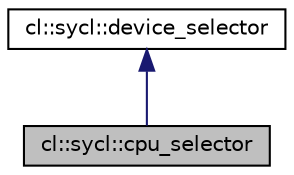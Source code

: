 digraph "cl::sycl::cpu_selector"
{
 // INTERACTIVE_SVG=YES
  bgcolor="transparent";
  edge [fontname="Helvetica",fontsize="10",labelfontname="Helvetica",labelfontsize="10"];
  node [fontname="Helvetica",fontsize="10",shape=record];
  Node1 [label="cl::sycl::cpu_selector",height=0.2,width=0.4,color="black", fillcolor="grey75", style="filled", fontcolor="black"];
  Node2 -> Node1 [dir="back",color="midnightblue",fontsize="10",style="solid",fontname="Helvetica"];
  Node2 [label="cl::sycl::device_selector",height=0.2,width=0.4,color="black",URL="$group__execution.html#classcl_1_1sycl_1_1device__selector",tooltip="The SYCL heuristics to select a device. "];
}

